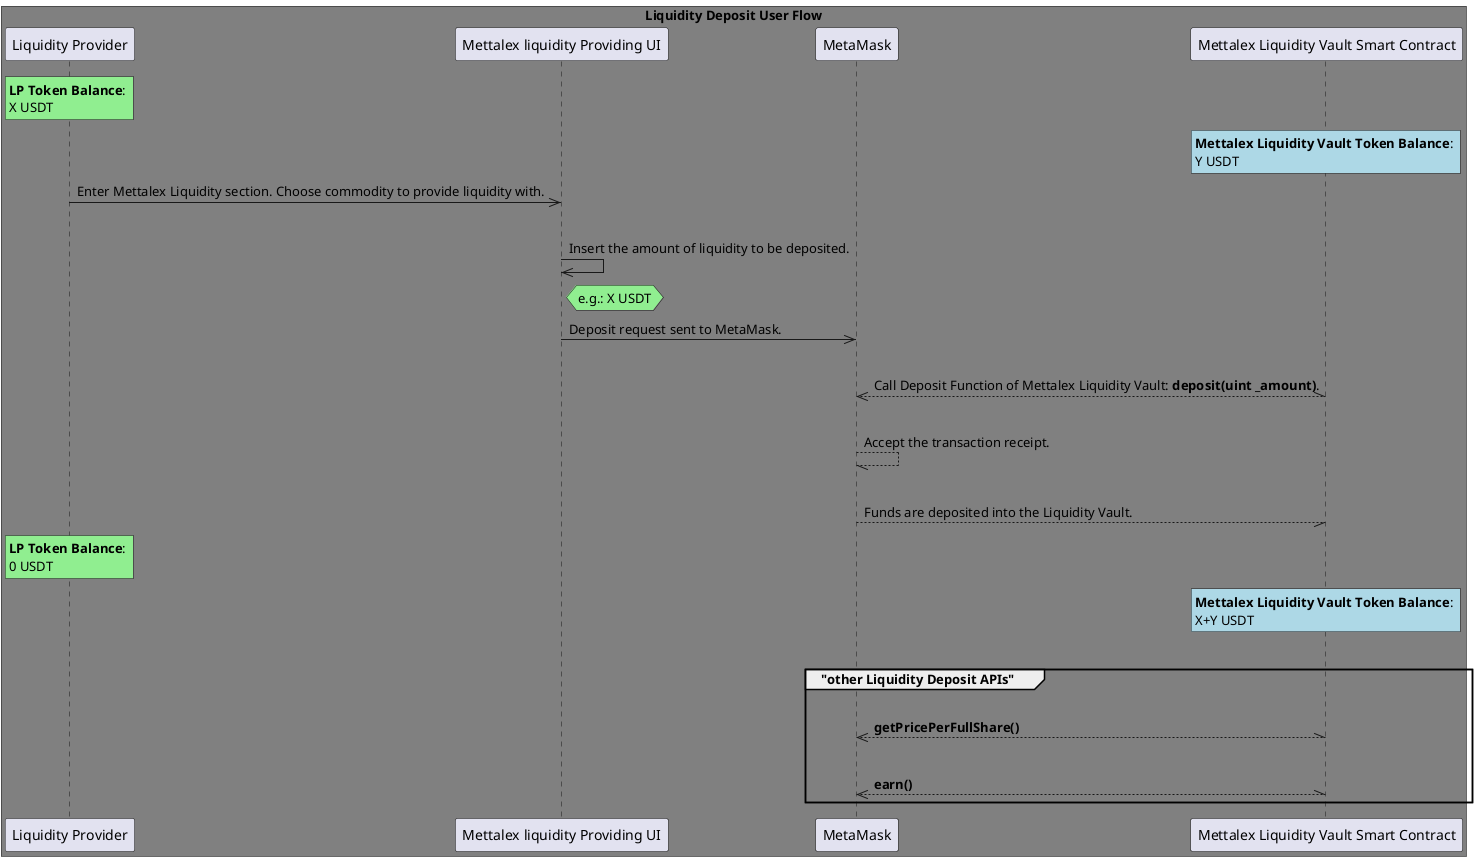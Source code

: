 @startuml

box "Liquidity Deposit User Flow" #grey
participant "Liquidity Provider" as LP
participant "Mettalex liquidity Providing UI" as LPUI
participant "MetaMask" as MM
participant "Mettalex Liquidity Vault Smart Contract" as LVSC

end box

rnote over LP #lightgreen: **LP Token Balance**: \nX USDT
rnote over LVSC #lightblue: **Mettalex Liquidity Vault Token Balance**: \nY USDT

LP ->> LPUI: Enter Mettalex Liquidity section. Choose commodity to provide liquidity with.
|||
LPUI ->> LPUI: Insert the amount of liquidity to be deposited.

hnote right of LPUI #lightgreen: e.g.: X USDT

LPUI ->> MM: Deposit request sent to MetaMask.
|||
MM //--\\ LVSC: Call Deposit Function of Mettalex Liquidity Vault: **deposit(uint _amount)**.
|||
MM --// MM: Accept the transaction receipt.
|||
MM --// LVSC:  Funds are deposited into the Liquidity Vault.

rnote over LP #lightgreen: **LP Token Balance**: \n0 USDT
rnote over LVSC #lightblue: **Mettalex Liquidity Vault Token Balance**: \nX+Y USDT
|||
group "other Liquidity Deposit APIs"
|||
MM //--\\ LVSC: **getPricePerFullShare()**
|||
MM //--\\ LVSC: **earn()**

end group


@enduml